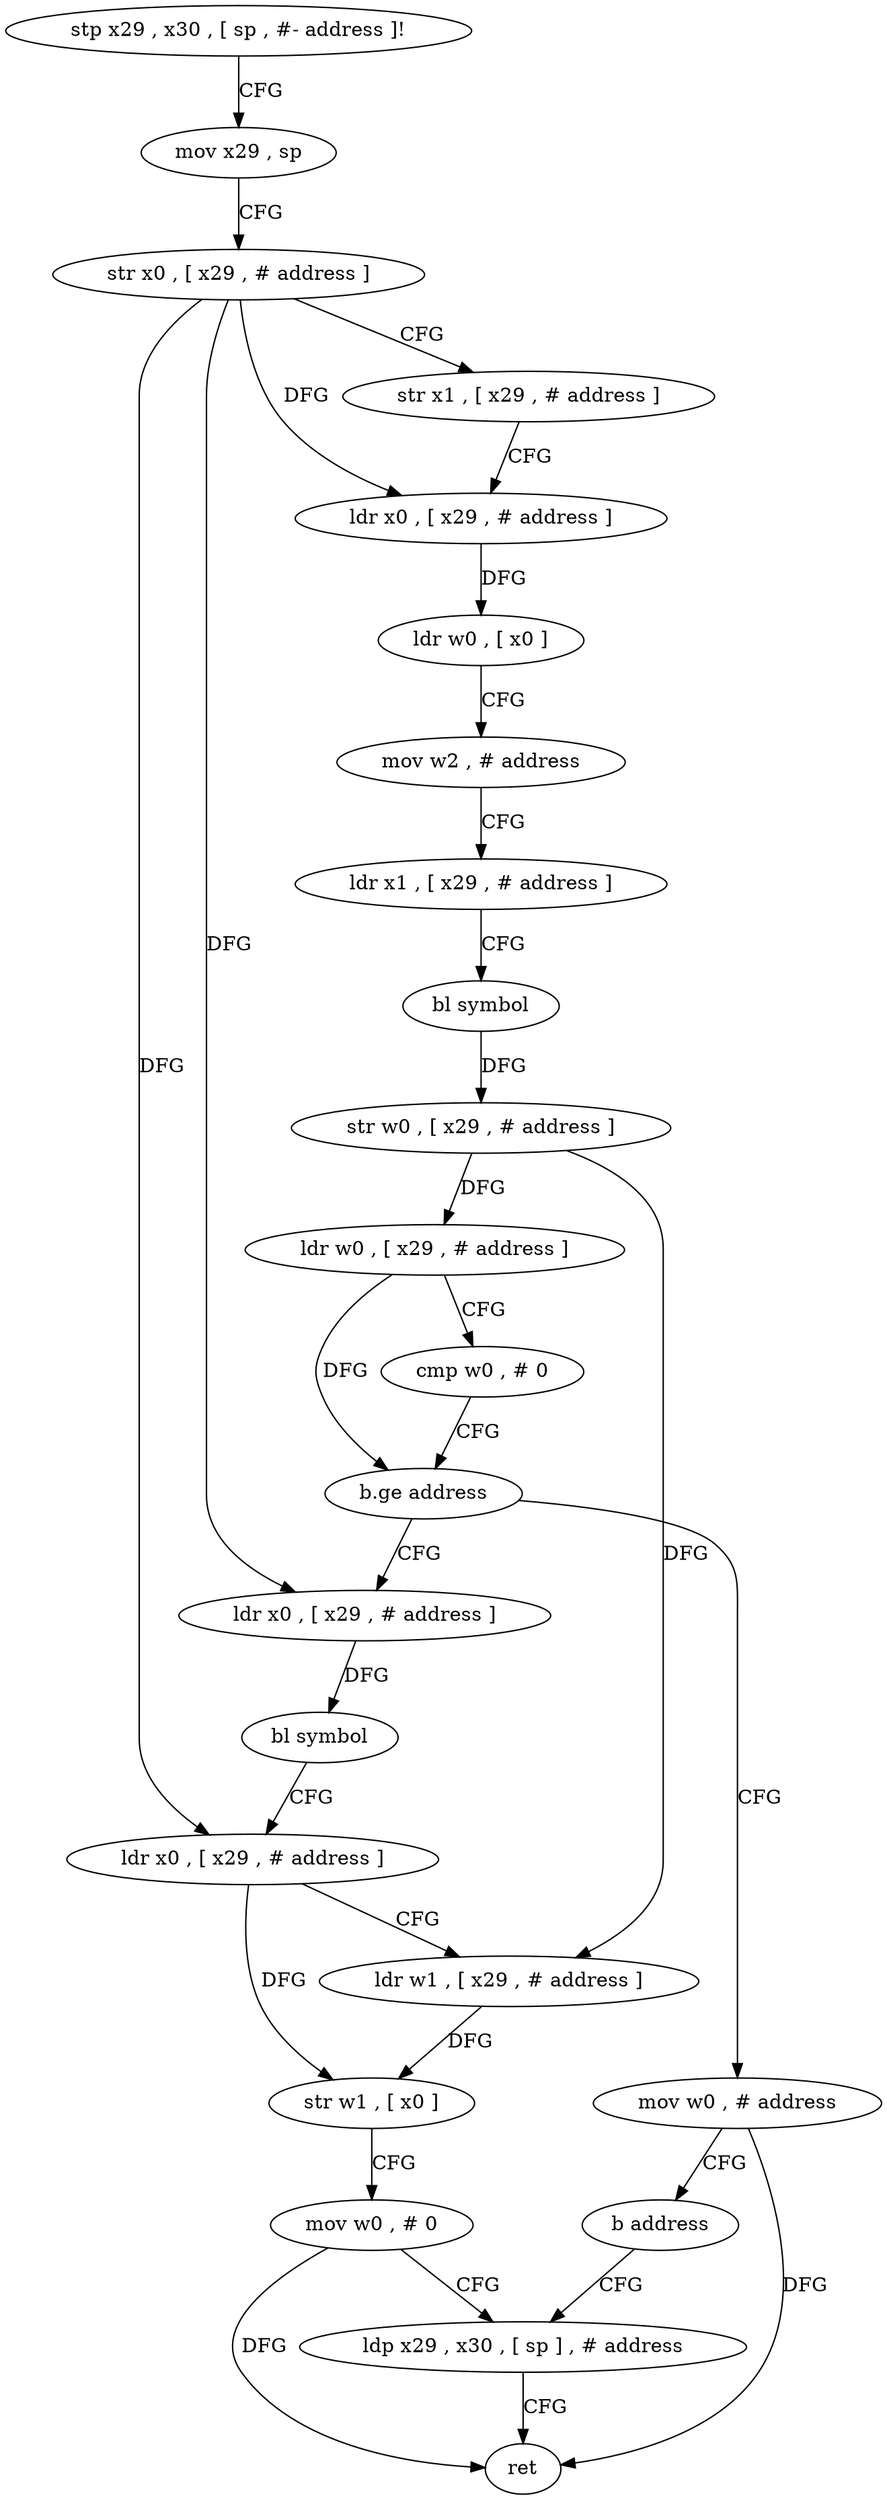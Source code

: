 digraph "func" {
"4521620" [label = "stp x29 , x30 , [ sp , #- address ]!" ]
"4521624" [label = "mov x29 , sp" ]
"4521628" [label = "str x0 , [ x29 , # address ]" ]
"4521632" [label = "str x1 , [ x29 , # address ]" ]
"4521636" [label = "ldr x0 , [ x29 , # address ]" ]
"4521640" [label = "ldr w0 , [ x0 ]" ]
"4521644" [label = "mov w2 , # address" ]
"4521648" [label = "ldr x1 , [ x29 , # address ]" ]
"4521652" [label = "bl symbol" ]
"4521656" [label = "str w0 , [ x29 , # address ]" ]
"4521660" [label = "ldr w0 , [ x29 , # address ]" ]
"4521664" [label = "cmp w0 , # 0" ]
"4521668" [label = "b.ge address" ]
"4521680" [label = "ldr x0 , [ x29 , # address ]" ]
"4521672" [label = "mov w0 , # address" ]
"4521684" [label = "bl symbol" ]
"4521688" [label = "ldr x0 , [ x29 , # address ]" ]
"4521692" [label = "ldr w1 , [ x29 , # address ]" ]
"4521696" [label = "str w1 , [ x0 ]" ]
"4521700" [label = "mov w0 , # 0" ]
"4521704" [label = "ldp x29 , x30 , [ sp ] , # address" ]
"4521676" [label = "b address" ]
"4521708" [label = "ret" ]
"4521620" -> "4521624" [ label = "CFG" ]
"4521624" -> "4521628" [ label = "CFG" ]
"4521628" -> "4521632" [ label = "CFG" ]
"4521628" -> "4521636" [ label = "DFG" ]
"4521628" -> "4521680" [ label = "DFG" ]
"4521628" -> "4521688" [ label = "DFG" ]
"4521632" -> "4521636" [ label = "CFG" ]
"4521636" -> "4521640" [ label = "DFG" ]
"4521640" -> "4521644" [ label = "CFG" ]
"4521644" -> "4521648" [ label = "CFG" ]
"4521648" -> "4521652" [ label = "CFG" ]
"4521652" -> "4521656" [ label = "DFG" ]
"4521656" -> "4521660" [ label = "DFG" ]
"4521656" -> "4521692" [ label = "DFG" ]
"4521660" -> "4521664" [ label = "CFG" ]
"4521660" -> "4521668" [ label = "DFG" ]
"4521664" -> "4521668" [ label = "CFG" ]
"4521668" -> "4521680" [ label = "CFG" ]
"4521668" -> "4521672" [ label = "CFG" ]
"4521680" -> "4521684" [ label = "DFG" ]
"4521672" -> "4521676" [ label = "CFG" ]
"4521672" -> "4521708" [ label = "DFG" ]
"4521684" -> "4521688" [ label = "CFG" ]
"4521688" -> "4521692" [ label = "CFG" ]
"4521688" -> "4521696" [ label = "DFG" ]
"4521692" -> "4521696" [ label = "DFG" ]
"4521696" -> "4521700" [ label = "CFG" ]
"4521700" -> "4521704" [ label = "CFG" ]
"4521700" -> "4521708" [ label = "DFG" ]
"4521704" -> "4521708" [ label = "CFG" ]
"4521676" -> "4521704" [ label = "CFG" ]
}

